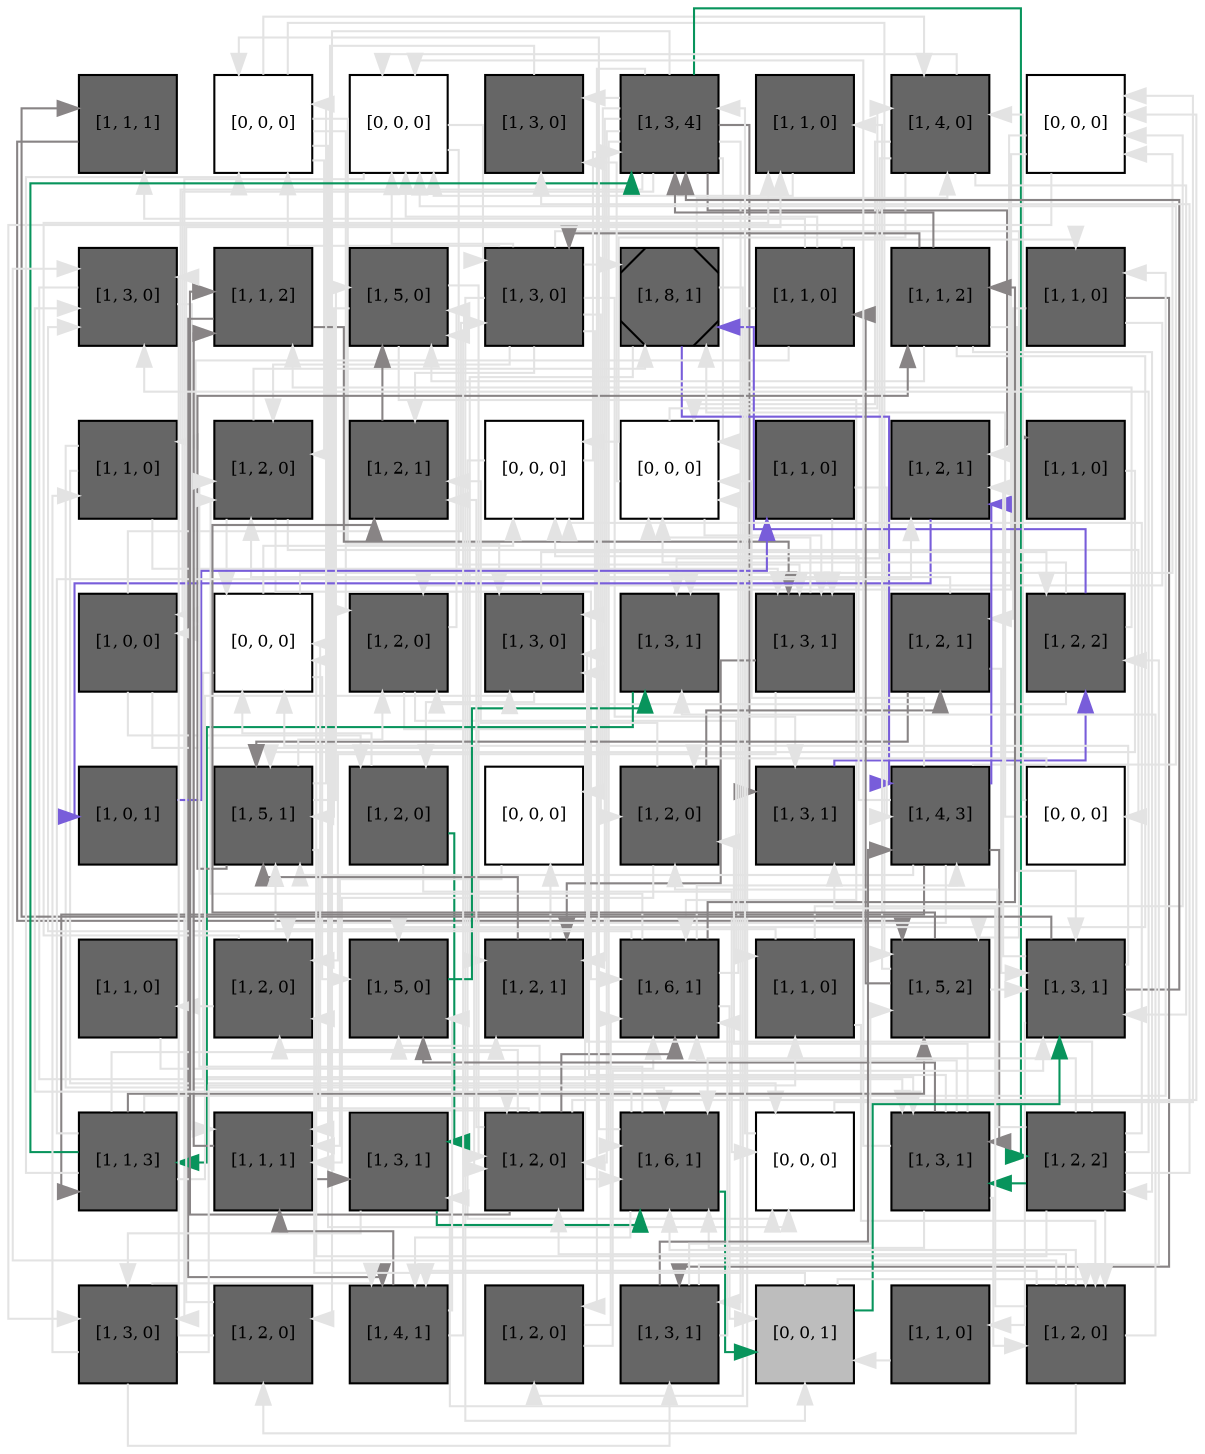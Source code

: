 digraph layout  {
rankdir=TB;
splines=ortho;
node [fixedsize=false, style=filled, width="0.6"];
edge [constraint=false];
0 [fillcolor="#666666", fontsize=8, label="[1, 1, 1]", shape=square, tooltip="name:  IgG ,\nin_degree: 2,\nout_degree: 1"];
1 [fillcolor="#FFFFFF", fontsize=8, label="[0, 0, 0]", shape=square, tooltip="name: None,\nin_degree: 4,\nout_degree: 6"];
2 [fillcolor="#FFFFFF", fontsize=8, label="[0, 0, 0]", shape=square, tooltip="name: None,\nin_degree: 6,\nout_degree: 3"];
3 [fillcolor="#666666", fontsize=8, label="[1, 3, 0]", shape=square, tooltip="name:  Th1II_Bacterium ,\nin_degree: 3,\nout_degree: 1"];
4 [fillcolor="#666666", fontsize=8, label="[1, 3, 4]", shape=square, tooltip="name:  MPI_Bacterium ,\nin_degree: 5,\nout_degree: 14"];
5 [fillcolor="#666666", fontsize=8, label="[1, 1, 0]", shape=square, tooltip="name:  TTSSII ,\nin_degree: 3,\nout_degree: 1"];
6 [fillcolor="#666666", fontsize=8, label="[1, 4, 0]", shape=square, tooltip="name:  IL12II ,\nin_degree: 4,\nout_degree: 5"];
7 [fillcolor="#FFFFFF", fontsize=8, label="[0, 0, 0]", shape=square, tooltip="name: None,\nin_degree: 4,\nout_degree: 3"];
8 [fillcolor="#666666", fontsize=8, label="[1, 3, 0]", shape=square, tooltip="name:  IgA_Bacterium ,\nin_degree: 5,\nout_degree: 2"];
9 [fillcolor="#666666", fontsize=8, label="[1, 1, 2]", shape=square, tooltip="name:  Oag ,\nin_degree: 3,\nout_degree: 2"];
10 [fillcolor="#666666", fontsize=8, label="[1, 5, 0]", shape=square, tooltip="name:  NE_TRetortaeformis ,\nin_degree: 5,\nout_degree: 3"];
11 [fillcolor="#666666", fontsize=8, label="[1, 3, 0]", shape=square, tooltip="name:  TTSSI ,\nin_degree: 3,\nout_degree: 10"];
12 [fillcolor="#666666", fontsize=8, label="[1, 8, 1]", shape=Msquare, tooltip="name:  IL4II ,\nin_degree: 4,\nout_degree: 4"];
13 [fillcolor="#666666", fontsize=8, label="[1, 1, 0]", shape=square, tooltip="name:  IL4I ,\nin_degree: 1,\nout_degree: 5"];
14 [fillcolor="#666666", fontsize=8, label="[1, 1, 2]", shape=square, tooltip="name:  DCI_TRetortaeformis ,\nin_degree: 2,\nout_degree: 6"];
15 [fillcolor="#666666", fontsize=8, label="[1, 1, 0]", shape=square, tooltip="name:  Th2I_TRetortaeformis ,\nin_degree: 2,\nout_degree: 3"];
16 [fillcolor="#666666", fontsize=8, label="[1, 1, 0]", shape=square, tooltip="name:  DCII_Bacterium ,\nin_degree: 2,\nout_degree: 3"];
17 [fillcolor="#666666", fontsize=8, label="[1, 2, 0]", shape=square, tooltip="name:  TEL ,\nin_degree: 5,\nout_degree: 4"];
18 [fillcolor="#666666", fontsize=8, label="[1, 2, 1]", shape=square, tooltip="name:  EC_TRetortaeformis ,\nin_degree: 4,\nout_degree: 1"];
19 [fillcolor="#FFFFFF", fontsize=8, label="[0, 0, 0]", shape=square, tooltip="name: None,\nin_degree: 4,\nout_degree: 2"];
20 [fillcolor="#FFFFFF", fontsize=8, label="[0, 0, 0]", shape=square, tooltip="name: None,\nin_degree: 6,\nout_degree: 3"];
21 [fillcolor="#666666", fontsize=8, label="[1, 1, 0]", shape=square, tooltip="name:  Th2I_Bacterium ,\nin_degree: 1,\nout_degree: 2"];
22 [fillcolor="#666666", fontsize=8, label="[1, 2, 1]", shape=square, tooltip="name:  DP ,\nin_degree: 4,\nout_degree: 1"];
23 [fillcolor="#666666", fontsize=8, label="[1, 1, 0]", shape=square, tooltip="name:  EC_Bacterium ,\nin_degree: 1,\nout_degree: 1"];
24 [fillcolor="#666666", fontsize=8, label="[1, 0, 0]", shape=square, tooltip="name:  IS ,\nin_degree: 2,\nout_degree: 3"];
25 [fillcolor="#FFFFFF", fontsize=8, label="[0, 0, 0]", shape=square, tooltip="name: None,\nin_degree: 5,\nout_degree: 4"];
26 [fillcolor="#666666", fontsize=8, label="[1, 2, 0]", shape=square, tooltip="name:  IL10I ,\nin_degree: 4,\nout_degree: 3"];
27 [fillcolor="#666666", fontsize=8, label="[1, 3, 0]", shape=square, tooltip="name:  Th1II_TRetortaeformis ,\nin_degree: 5,\nout_degree: 2"];
28 [fillcolor="#666666", fontsize=8, label="[1, 3, 1]", shape=square, tooltip="name:  IgE ,\nin_degree: 4,\nout_degree: 1"];
29 [fillcolor="#666666", fontsize=8, label="[1, 3, 1]", shape=square, tooltip="name:  TrII ,\nin_degree: 5,\nout_degree: 3"];
30 [fillcolor="#666666", fontsize=8, label="[1, 2, 1]", shape=square, tooltip="name:  EL ,\nin_degree: 2,\nout_degree: 3"];
31 [fillcolor="#666666", fontsize=8, label="[1, 2, 2]", shape=square, tooltip="name:  IL5 ,\nin_degree: 3,\nout_degree: 4"];
32 [fillcolor="#666666", fontsize=8, label="[1, 0, 1]", shape=square, tooltip="name: IS,\nin_degree: 1,\nout_degree: 1"];
33 [fillcolor="#666666", fontsize=8, label="[1, 5, 1]", shape=square, tooltip="name:  IFNg_Bacterium ,\nin_degree: 6,\nout_degree: 5"];
34 [fillcolor="#666666", fontsize=8, label="[1, 2, 0]", shape=square, tooltip="name:  BC_TRetortaeformis ,\nin_degree: 2,\nout_degree: 3"];
35 [fillcolor="#FFFFFF", fontsize=8, label="[0, 0, 0]", shape=square, tooltip="name: None,\nin_degree: 2,\nout_degree: 1"];
36 [fillcolor="#666666", fontsize=8, label="[1, 2, 0]", shape=square, tooltip="name:  IgG_Bacterium ,\nin_degree: 4,\nout_degree: 3"];
37 [fillcolor="#666666", fontsize=8, label="[1, 3, 1]", shape=square, tooltip="name:  Th2II_Bacterium ,\nin_degree: 3,\nout_degree: 1"];
38 [fillcolor="#666666", fontsize=8, label="[1, 4, 3]", shape=square, tooltip="name:  IL10I_Bacterium ,\nin_degree: 4,\nout_degree: 8"];
39 [fillcolor="#FFFFFF", fontsize=8, label="[0, 0, 0]", shape=square, tooltip="name: None,\nin_degree: 1,\nout_degree: 3"];
40 [fillcolor="#666666", fontsize=8, label="[1, 1, 0]", shape=square, tooltip="name:  TrI_Bacterium ,\nin_degree: 1,\nout_degree: 1"];
41 [fillcolor="#666666", fontsize=8, label="[1, 2, 0]", shape=square, tooltip="name:  TNE ,\nin_degree: 4,\nout_degree: 2"];
42 [fillcolor="#666666", fontsize=8, label="[1, 5, 0]", shape=square, tooltip="name:  IL13 ,\nin_degree: 5,\nout_degree: 1"];
43 [fillcolor="#666666", fontsize=8, label="[1, 2, 1]", shape=square, tooltip="name:  IgA_TRetortaeformis ,\nin_degree: 4,\nout_degree: 2"];
44 [fillcolor="#666666", fontsize=8, label="[1, 6, 1]", shape=square, tooltip="name:  PIC ,\nin_degree: 7,\nout_degree: 6"];
45 [fillcolor="#666666", fontsize=8, label="[1, 1, 0]", shape=square, tooltip="name:  Th1I_TRetortaeformis ,\nin_degree: 2,\nout_degree: 3"];
46 [fillcolor="#666666", fontsize=8, label="[1, 5, 2]", shape=square, tooltip="name:  AD ,\nin_degree: 5,\nout_degree: 4"];
47 [fillcolor="#666666", fontsize=8, label="[1, 3, 1]", shape=square, tooltip="name:  IFNgI ,\nin_degree: 6,\nout_degree: 5"];
48 [fillcolor="#666666", fontsize=8, label="[1, 1, 3]", shape=square, tooltip="name:  DCII_TRetortaeformis ,\nin_degree: 2,\nout_degree: 7"];
49 [fillcolor="#666666", fontsize=8, label="[1, 1, 1]", shape=square, tooltip="name:  Th1I_Bacterium ,\nin_degree: 5,\nout_degree: 2"];
50 [fillcolor="#666666", fontsize=8, label="[1, 3, 1]", shape=square, tooltip="name:  AgAb_Bacterium ,\nin_degree: 3,\nout_degree: 2"];
51 [fillcolor="#666666", fontsize=8, label="[1, 2, 0]", shape=square, tooltip="name:  Bb ,\nin_degree: 5,\nout_degree: 7"];
52 [fillcolor="#666666", fontsize=8, label="[1, 6, 1]", shape=square, tooltip="name:  AP ,\nin_degree: 7,\nout_degree: 5"];
53 [fillcolor="#FFFFFF", fontsize=8, label="[0, 0, 0]", shape=square, tooltip="name: None,\nin_degree: 4,\nout_degree: 2"];
54 [fillcolor="#666666", fontsize=8, label="[1, 3, 1]", shape=square, tooltip="name:  EL2 ,\nin_degree: 4,\nout_degree: 7"];
55 [fillcolor="#666666", fontsize=8, label="[1, 2, 2]", shape=square, tooltip="name:  T0 ,\nin_degree: 2,\nout_degree: 9"];
56 [fillcolor="#666666", fontsize=8, label="[1, 3, 0]", shape=square, tooltip="name:  DCI_Bacterium ,\nin_degree: 3,\nout_degree: 4"];
57 [fillcolor="#666666", fontsize=8, label="[1, 2, 0]", shape=square, tooltip="name:  BC_Bacterium ,\nin_degree: 2,\nout_degree: 2"];
58 [fillcolor="#666666", fontsize=8, label="[1, 4, 1]", shape=square, tooltip="name:  Cb ,\nin_degree: 4,\nout_degree: 3"];
59 [fillcolor="#666666", fontsize=8, label="[1, 2, 0]", shape=square, tooltip="name:  IFNgII ,\nin_degree: 2,\nout_degree: 2"];
60 [fillcolor="#666666", fontsize=8, label="[1, 3, 1]", shape=square, tooltip="name:  Th2II_TRetortaeformis ,\nin_degree: 3,\nout_degree: 4"];
61 [fillcolor="#bdbdbd", fontsize=8, label="[0, 0, 1]", shape=square, tooltip="name: None,\nin_degree: 4,\nout_degree: 3"];
62 [fillcolor="#666666", fontsize=8, label="[1, 1, 0]", shape=square, tooltip="name:  NE_Bacterium ,\nin_degree: 1,\nout_degree: 1"];
63 [fillcolor="#666666", fontsize=8, label="[1, 2, 0]", shape=square, tooltip="name:  PH ,\nin_degree: 4,\nout_degree: 7"];
0 -> 46  [color="#888485", style="penwidth(0.1)", tooltip="47( IFNgI ) to 10( NE_TRetortaeformis )", weight=1];
1 -> 27  [color=grey89, style="penwidth(0.1)", tooltip=" ", weight=1];
1 -> 17  [color=grey89, style="penwidth(0.1)", tooltip=" ", weight=1];
1 -> 53  [color=grey89, style="penwidth(0.1)", tooltip=" ", weight=1];
1 -> 6  [color=grey89, style="penwidth(0.1)", tooltip=" ", weight=1];
1 -> 26  [color=grey89, style="penwidth(0.1)", tooltip=" ", weight=1];
1 -> 46  [color=grey89, style="penwidth(0.1)", tooltip=" ", weight=1];
2 -> 29  [color=grey89, style="penwidth(0.1)", tooltip=" ", weight=1];
2 -> 56  [color=grey89, style="penwidth(0.1)", tooltip=" ", weight=1];
2 -> 11  [color=grey89, style="penwidth(0.1)", tooltip=" ", weight=1];
3 -> 49  [color=grey89, style="penwidth(0.1)", tooltip=" ", weight=1];
4 -> 43  [color=grey89, style="penwidth(0.1)", tooltip=" ", weight=1];
4 -> 51  [color=grey89, style="penwidth(0.1)", tooltip=" ", weight=1];
4 -> 37  [color="#888485", style="penwidth(0.1)", tooltip="47( IFNgI ) to 12( IL4II )", weight=1];
4 -> 55  [color="#08945C", style="penwidth(0.1)", tooltip="42( IL13 ) to 54( EL2 )", weight=1];
4 -> 57  [color=grey89, style="penwidth(0.1)", tooltip=" ", weight=1];
4 -> 20  [color=grey89, style="penwidth(0.1)", tooltip=" ", weight=1];
4 -> 52  [color=grey89, style="penwidth(0.1)", tooltip=" ", weight=1];
4 -> 35  [color=grey89, style="penwidth(0.1)", tooltip=" ", weight=1];
4 -> 3  [color=grey89, style="penwidth(0.1)", tooltip=" ", weight=1];
4 -> 59  [color=grey89, style="penwidth(0.1)", tooltip=" ", weight=1];
4 -> 16  [color=grey89, style="penwidth(0.1)", tooltip=" ", weight=1];
4 -> 60  [color=grey89, style="penwidth(0.1)", tooltip=" ", weight=1];
4 -> 24  [color=grey89, style="penwidth(0.1)", tooltip=" ", weight=1];
4 -> 23  [color="#888485", style="penwidth(0.1)", tooltip="51( Bb ) to 23( EC_Bacterium )", weight=1];
5 -> 2  [color=grey89, style="penwidth(0.1)", tooltip=" ", weight=1];
6 -> 19  [color=grey89, style="penwidth(0.1)", tooltip=" ", weight=1];
6 -> 28  [color=grey89, style="penwidth(0.1)", tooltip=" ", weight=1];
6 -> 2  [color=grey89, style="penwidth(0.1)", tooltip=" ", weight=1];
6 -> 20  [color=grey89, style="penwidth(0.1)", tooltip=" ", weight=1];
6 -> 47  [color=grey89, style="penwidth(0.1)", tooltip=" ", weight=1];
7 -> 28  [color=grey89, style="penwidth(0.1)", tooltip=" ", weight=1];
7 -> 56  [color=grey89, style="penwidth(0.1)", tooltip=" ", weight=1];
7 -> 22  [color=grey89, style="penwidth(0.1)", tooltip=" ", weight=1];
8 -> 49  [color=grey89, style="penwidth(0.1)", tooltip=" ", weight=1];
8 -> 54  [color=grey89, style="penwidth(0.1)", tooltip=" ", weight=1];
9 -> 29  [color="#888485", style="penwidth(0.1)", tooltip="49( Th1I_Bacterium ) to 33( IFNg_Bacterium )", weight=1];
9 -> 58  [color="#888485", style="penwidth(0.1)", tooltip="51( Bb ) to 50( AgAb_Bacterium )", weight=1];
10 -> 51  [color=grey89, style="penwidth(0.1)", tooltip=" ", weight=1];
10 -> 33  [color=grey89, style="penwidth(0.1)", tooltip=" ", weight=1];
10 -> 44  [color=grey89, style="penwidth(0.1)", tooltip=" ", weight=1];
11 -> 36  [color=grey89, style="penwidth(0.1)", tooltip=" ", weight=1];
11 -> 2  [color=grey89, style="penwidth(0.1)", tooltip=" ", weight=1];
11 -> 17  [color=grey89, style="penwidth(0.1)", tooltip=" ", weight=1];
11 -> 1  [color=grey89, style="penwidth(0.1)", tooltip=" ", weight=1];
11 -> 27  [color=grey89, style="penwidth(0.1)", tooltip=" ", weight=1];
11 -> 61  [color=grey89, style="penwidth(0.1)", tooltip=" ", weight=1];
11 -> 46  [color=grey89, style="penwidth(0.1)", tooltip=" ", weight=1];
11 -> 12  [color=grey89, style="penwidth(0.1)", tooltip=" ", weight=1];
11 -> 18  [color=grey89, style="penwidth(0.1)", tooltip=" ", weight=1];
11 -> 37  [color=grey89, style="penwidth(0.1)", tooltip=" ", weight=1];
12 -> 38  [color="#785DDA", style="penwidth(0.1)", tooltip="37( Th2II_Bacterium ) to 21( Th2I_Bacterium )", weight=1];
12 -> 59  [color=grey89, style="penwidth(0.1)", tooltip=" ", weight=1];
12 -> 6  [color=grey89, style="penwidth(0.1)", tooltip=" ", weight=1];
12 -> 43  [color=grey89, style="penwidth(0.1)", tooltip=" ", weight=1];
13 -> 24  [color=grey89, style="penwidth(0.1)", tooltip=" ", weight=1];
13 -> 0  [color=grey89, style="penwidth(0.1)", tooltip=" ", weight=1];
13 -> 2  [color=grey89, style="penwidth(0.1)", tooltip=" ", weight=1];
13 -> 15  [color=grey89, style="penwidth(0.1)", tooltip=" ", weight=1];
13 -> 50  [color=grey89, style="penwidth(0.1)", tooltip=" ", weight=1];
14 -> 11  [color="#888485", style="penwidth(0.1)", tooltip="36( IgG_Bacterium ) to 11( TTSSI )", weight=1];
14 -> 4  [color="#888485", style="penwidth(0.1)", tooltip="51( Bb ) to 23( EC_Bacterium )", weight=1];
14 -> 42  [color=grey89, style="penwidth(0.1)", tooltip=" ", weight=1];
14 -> 55  [color=grey89, style="penwidth(0.1)", tooltip=" ", weight=1];
14 -> 47  [color=grey89, style="penwidth(0.1)", tooltip=" ", weight=1];
14 -> 10  [color=grey89, style="penwidth(0.1)", tooltip=" ", weight=1];
15 -> 60  [color="#888485", style="penwidth(0.1)", tooltip="15( Th2I_TRetortaeformis ) to 42( IL13 )", weight=1];
15 -> 30  [color=grey89, style="penwidth(0.1)", tooltip=" ", weight=1];
15 -> 26  [color=grey89, style="penwidth(0.1)", tooltip=" ", weight=1];
16 -> 52  [color=grey89, style="penwidth(0.1)", tooltip=" ", weight=1];
16 -> 29  [color=grey89, style="penwidth(0.1)", tooltip=" ", weight=1];
16 -> 53  [color=grey89, style="penwidth(0.1)", tooltip=" ", weight=1];
17 -> 39  [color=grey89, style="penwidth(0.1)", tooltip=" ", weight=1];
17 -> 12  [color=grey89, style="penwidth(0.1)", tooltip=" ", weight=1];
17 -> 44  [color=grey89, style="penwidth(0.1)", tooltip=" ", weight=1];
17 -> 25  [color=grey89, style="penwidth(0.1)", tooltip=" ", weight=1];
18 -> 10  [color="#888485", style="penwidth(0.1)", tooltip="47( IFNgI ) to 10( NE_TRetortaeformis )", weight=1];
19 -> 53  [color=grey89, style="penwidth(0.1)", tooltip=" ", weight=1];
19 -> 4  [color=grey89, style="penwidth(0.1)", tooltip=" ", weight=1];
20 -> 29  [color=grey89, style="penwidth(0.1)", tooltip=" ", weight=1];
20 -> 6  [color=grey89, style="penwidth(0.1)", tooltip=" ", weight=1];
20 -> 3  [color=grey89, style="penwidth(0.1)", tooltip=" ", weight=1];
21 -> 38  [color=grey89, style="penwidth(0.1)", tooltip=" ", weight=1];
21 -> 29  [color=grey89, style="penwidth(0.1)", tooltip=" ", weight=1];
22 -> 32  [color="#785DDA", style="penwidth(0.1)", tooltip="37( Th2II_Bacterium ) to 21( Th2I_Bacterium )", weight=1];
23 -> 33  [color=grey89, style="penwidth(0.1)", tooltip=" ", weight=1];
24 -> 34  [color=grey89, style="penwidth(0.1)", tooltip=" ", weight=1];
24 -> 51  [color=grey89, style="penwidth(0.1)", tooltip=" ", weight=1];
24 -> 11  [color=grey89, style="penwidth(0.1)", tooltip=" ", weight=1];
25 -> 19  [color=grey89, style="penwidth(0.1)", tooltip=" ", weight=1];
25 -> 42  [color=grey89, style="penwidth(0.1)", tooltip=" ", weight=1];
25 -> 54  [color=grey89, style="penwidth(0.1)", tooltip=" ", weight=1];
25 -> 7  [color=grey89, style="penwidth(0.1)", tooltip=" ", weight=1];
26 -> 52  [color=grey89, style="penwidth(0.1)", tooltip=" ", weight=1];
26 -> 10  [color=grey89, style="penwidth(0.1)", tooltip=" ", weight=1];
26 -> 45  [color=grey89, style="penwidth(0.1)", tooltip=" ", weight=1];
27 -> 31  [color=grey89, style="penwidth(0.1)", tooltip=" ", weight=1];
27 -> 34  [color=grey89, style="penwidth(0.1)", tooltip=" ", weight=1];
28 -> 48  [color="#08945C", style="penwidth(0.1)", tooltip="42( IL13 ) to 54( EL2 )", weight=1];
29 -> 41  [color=grey89, style="penwidth(0.1)", tooltip=" ", weight=1];
29 -> 20  [color=grey89, style="penwidth(0.1)", tooltip=" ", weight=1];
29 -> 43  [color="#888485", style="penwidth(0.1)", tooltip="49( Th1I_Bacterium ) to 33( IFNg_Bacterium )", weight=1];
30 -> 47  [color=grey89, style="penwidth(0.1)", tooltip=" ", weight=1];
30 -> 33  [color="#888485", style="penwidth(0.1)", tooltip="36( IgG_Bacterium ) to 11( TTSSI )", weight=1];
30 -> 17  [color=grey89, style="penwidth(0.1)", tooltip=" ", weight=1];
31 -> 26  [color=grey89, style="penwidth(0.1)", tooltip=" ", weight=1];
31 -> 9  [color=grey89, style="penwidth(0.1)", tooltip=" ", weight=1];
31 -> 20  [color=grey89, style="penwidth(0.1)", tooltip=" ", weight=1];
31 -> 12  [color="#785DDA", style="penwidth(0.1)", tooltip="37( Th2II_Bacterium ) to 21( Th2I_Bacterium )", weight=1];
32 -> 21  [color="#785DDA", style="penwidth(0.1)", tooltip="37( Th2II_Bacterium ) to 21( Th2I_Bacterium )", weight=1];
33 -> 10  [color=grey89, style="penwidth(0.1)", tooltip=" ", weight=1];
33 -> 26  [color=grey89, style="penwidth(0.1)", tooltip=" ", weight=1];
33 -> 14  [color="#888485", style="penwidth(0.1)", tooltip="36( IgG_Bacterium ) to 11( TTSSI )", weight=1];
33 -> 51  [color=grey89, style="penwidth(0.1)", tooltip=" ", weight=1];
33 -> 1  [color=grey89, style="penwidth(0.1)", tooltip=" ", weight=1];
34 -> 50  [color="#08945C", style="penwidth(0.1)", tooltip="34( BC_TRetortaeformis ) to 0( IgG )", weight=1];
34 -> 25  [color=grey89, style="penwidth(0.1)", tooltip=" ", weight=1];
34 -> 53  [color=grey89, style="penwidth(0.1)", tooltip=" ", weight=1];
35 -> 49  [color=grey89, style="penwidth(0.1)", tooltip=" ", weight=1];
36 -> 30  [color="#888485", style="penwidth(0.1)", tooltip="36( IgG_Bacterium ) to 11( TTSSI )", weight=1];
36 -> 18  [color=grey89, style="penwidth(0.1)", tooltip=" ", weight=1];
36 -> 49  [color=grey89, style="penwidth(0.1)", tooltip=" ", weight=1];
37 -> 31  [color="#785DDA", style="penwidth(0.1)", tooltip="37( Th2II_Bacterium ) to 21( Th2I_Bacterium )", weight=1];
38 -> 48  [color="#888485", style="penwidth(0.1)", tooltip="12( IL4II ) to 13( IL4I )", weight=1];
38 -> 54  [color="#888485", style="penwidth(0.1)", tooltip="15( Th2I_TRetortaeformis ) to 42( IL13 )", weight=1];
38 -> 2  [color=grey89, style="penwidth(0.1)", tooltip=" ", weight=1];
38 -> 22  [color="#785DDA", style="penwidth(0.1)", tooltip="37( Th2II_Bacterium ) to 21( Th2I_Bacterium )", weight=1];
38 -> 19  [color=grey89, style="penwidth(0.1)", tooltip=" ", weight=1];
38 -> 33  [color=grey89, style="penwidth(0.1)", tooltip=" ", weight=1];
38 -> 20  [color=grey89, style="penwidth(0.1)", tooltip=" ", weight=1];
38 -> 41  [color=grey89, style="penwidth(0.1)", tooltip=" ", weight=1];
39 -> 6  [color=grey89, style="penwidth(0.1)", tooltip=" ", weight=1];
39 -> 12  [color=grey89, style="penwidth(0.1)", tooltip=" ", weight=1];
39 -> 36  [color=grey89, style="penwidth(0.1)", tooltip=" ", weight=1];
40 -> 44  [color=grey89, style="penwidth(0.1)", tooltip=" ", weight=1];
41 -> 40  [color=grey89, style="penwidth(0.1)", tooltip=" ", weight=1];
41 -> 5  [color=grey89, style="penwidth(0.1)", tooltip=" ", weight=1];
42 -> 28  [color="#08945C", style="penwidth(0.1)", tooltip="42( IL13 ) to 54( EL2 )", weight=1];
43 -> 33  [color="#888485", style="penwidth(0.1)", tooltip="49( Th1I_Bacterium ) to 33( IFNg_Bacterium )", weight=1];
43 -> 35  [color=grey89, style="penwidth(0.1)", tooltip=" ", weight=1];
44 -> 14  [color="#888485", style="penwidth(0.1)", tooltip="51( Bb ) to 23( EC_Bacterium )", weight=1];
44 -> 17  [color=grey89, style="penwidth(0.1)", tooltip=" ", weight=1];
44 -> 38  [color=grey89, style="penwidth(0.1)", tooltip=" ", weight=1];
44 -> 20  [color=grey89, style="penwidth(0.1)", tooltip=" ", weight=1];
44 -> 8  [color=grey89, style="penwidth(0.1)", tooltip=" ", weight=1];
44 -> 61  [color=grey89, style="penwidth(0.1)", tooltip=" ", weight=1];
45 -> 63  [color=grey89, style="penwidth(0.1)", tooltip=" ", weight=1];
45 -> 7  [color=grey89, style="penwidth(0.1)", tooltip=" ", weight=1];
45 -> 33  [color=grey89, style="penwidth(0.1)", tooltip=" ", weight=1];
46 -> 13  [color="#888485", style="penwidth(0.1)", tooltip="12( IL4II ) to 13( IL4I )", weight=1];
46 -> 5  [color=grey89, style="penwidth(0.1)", tooltip=" ", weight=1];
46 -> 47  [color=grey89, style="penwidth(0.1)", tooltip=" ", weight=1];
46 -> 18  [color="#888485", style="penwidth(0.1)", tooltip="47( IFNgI ) to 10( NE_TRetortaeformis )", weight=1];
47 -> 0  [color="#888485", style="penwidth(0.1)", tooltip="47( IFNgI ) to 10( NE_TRetortaeformis )", weight=1];
47 -> 4  [color="#888485", style="penwidth(0.1)", tooltip="47( IFNgI ) to 12( IL4II )", weight=1];
47 -> 62  [color=grey89, style="penwidth(0.1)", tooltip=" ", weight=1];
47 -> 22  [color=grey89, style="penwidth(0.1)", tooltip=" ", weight=1];
47 -> 25  [color=grey89, style="penwidth(0.1)", tooltip=" ", weight=1];
48 -> 4  [color="#08945C", style="penwidth(0.1)", tooltip="42( IL13 ) to 54( EL2 )", weight=1];
48 -> 27  [color=grey89, style="penwidth(0.1)", tooltip=" ", weight=1];
48 -> 15  [color=grey89, style="penwidth(0.1)", tooltip=" ", weight=1];
48 -> 1  [color=grey89, style="penwidth(0.1)", tooltip=" ", weight=1];
48 -> 46  [color="#888485", style="penwidth(0.1)", tooltip="12( IL4II ) to 13( IL4I )", weight=1];
48 -> 22  [color=grey89, style="penwidth(0.1)", tooltip=" ", weight=1];
48 -> 43  [color=grey89, style="penwidth(0.1)", tooltip=" ", weight=1];
49 -> 9  [color="#888485", style="penwidth(0.1)", tooltip="49( Th1I_Bacterium ) to 33( IFNg_Bacterium )", weight=1];
49 -> 50  [color="#888485", style="penwidth(0.1)", tooltip="51( Bb ) to 50( AgAb_Bacterium )", weight=1];
50 -> 56  [color=grey89, style="penwidth(0.1)", tooltip=" ", weight=1];
50 -> 52  [color="#08945C", style="penwidth(0.1)", tooltip="34( BC_TRetortaeformis ) to 0( IgG )", weight=1];
51 -> 7  [color=grey89, style="penwidth(0.1)", tooltip=" ", weight=1];
51 -> 42  [color=grey89, style="penwidth(0.1)", tooltip=" ", weight=1];
51 -> 18  [color=grey89, style="penwidth(0.1)", tooltip=" ", weight=1];
51 -> 9  [color="#888485", style="penwidth(0.1)", tooltip="51( Bb ) to 50( AgAb_Bacterium )", weight=1];
51 -> 41  [color=grey89, style="penwidth(0.1)", tooltip=" ", weight=1];
51 -> 44  [color="#888485", style="penwidth(0.1)", tooltip="51( Bb ) to 23( EC_Bacterium )", weight=1];
51 -> 25  [color=grey89, style="penwidth(0.1)", tooltip=" ", weight=1];
52 -> 58  [color=grey89, style="penwidth(0.1)", tooltip=" ", weight=1];
52 -> 17  [color=grey89, style="penwidth(0.1)", tooltip=" ", weight=1];
52 -> 8  [color=grey89, style="penwidth(0.1)", tooltip=" ", weight=1];
52 -> 1  [color=grey89, style="penwidth(0.1)", tooltip=" ", weight=1];
52 -> 61  [color="#08945C", style="penwidth(0.1)", tooltip="34( BC_TRetortaeformis ) to 0( IgG )", weight=1];
53 -> 7  [color=grey89, style="penwidth(0.1)", tooltip=" ", weight=1];
53 -> 4  [color=grey89, style="penwidth(0.1)", tooltip=" ", weight=1];
54 -> 27  [color=grey89, style="penwidth(0.1)", tooltip=" ", weight=1];
54 -> 2  [color=grey89, style="penwidth(0.1)", tooltip=" ", weight=1];
54 -> 52  [color=grey89, style="penwidth(0.1)", tooltip=" ", weight=1];
54 -> 44  [color=grey89, style="penwidth(0.1)", tooltip=" ", weight=1];
54 -> 42  [color="#888485", style="penwidth(0.1)", tooltip="15( Th2I_TRetortaeformis ) to 42( IL13 )", weight=1];
54 -> 36  [color=grey89, style="penwidth(0.1)", tooltip=" ", weight=1];
54 -> 63  [color=grey89, style="penwidth(0.1)", tooltip=" ", weight=1];
55 -> 3  [color=grey89, style="penwidth(0.1)", tooltip=" ", weight=1];
55 -> 25  [color=grey89, style="penwidth(0.1)", tooltip=" ", weight=1];
55 -> 19  [color=grey89, style="penwidth(0.1)", tooltip=" ", weight=1];
55 -> 52  [color=grey89, style="penwidth(0.1)", tooltip=" ", weight=1];
55 -> 8  [color=grey89, style="penwidth(0.1)", tooltip=" ", weight=1];
55 -> 63  [color=grey89, style="penwidth(0.1)", tooltip=" ", weight=1];
55 -> 54  [color="#08945C", style="penwidth(0.1)", tooltip="42( IL13 ) to 54( EL2 )", weight=1];
55 -> 27  [color=grey89, style="penwidth(0.1)", tooltip=" ", weight=1];
55 -> 36  [color=grey89, style="penwidth(0.1)", tooltip=" ", weight=1];
56 -> 45  [color=grey89, style="penwidth(0.1)", tooltip=" ", weight=1];
56 -> 16  [color=grey89, style="penwidth(0.1)", tooltip=" ", weight=1];
56 -> 60  [color=grey89, style="penwidth(0.1)", tooltip=" ", weight=1];
56 -> 58  [color=grey89, style="penwidth(0.1)", tooltip=" ", weight=1];
57 -> 8  [color=grey89, style="penwidth(0.1)", tooltip=" ", weight=1];
57 -> 5  [color=grey89, style="penwidth(0.1)", tooltip=" ", weight=1];
58 -> 10  [color=grey89, style="penwidth(0.1)", tooltip=" ", weight=1];
58 -> 49  [color="#888485", style="penwidth(0.1)", tooltip="51( Bb ) to 50( AgAb_Bacterium )", weight=1];
58 -> 42  [color=grey89, style="penwidth(0.1)", tooltip=" ", weight=1];
59 -> 47  [color=grey89, style="penwidth(0.1)", tooltip=" ", weight=1];
59 -> 44  [color=grey89, style="penwidth(0.1)", tooltip=" ", weight=1];
60 -> 46  [color=grey89, style="penwidth(0.1)", tooltip=" ", weight=1];
60 -> 38  [color="#888485", style="penwidth(0.1)", tooltip="15( Th2I_TRetortaeformis ) to 42( IL13 )", weight=1];
60 -> 31  [color=grey89, style="penwidth(0.1)", tooltip=" ", weight=1];
60 -> 44  [color=grey89, style="penwidth(0.1)", tooltip=" ", weight=1];
61 -> 47  [color="#08945C", style="penwidth(0.1)", tooltip="34( BC_TRetortaeformis ) to 0( IgG )", weight=1];
61 -> 63  [color=grey89, style="penwidth(0.1)", tooltip=" ", weight=1];
61 -> 41  [color=grey89, style="penwidth(0.1)", tooltip=" ", weight=1];
62 -> 61  [color=grey89, style="penwidth(0.1)", tooltip=" ", weight=1];
63 -> 37  [color=grey89, style="penwidth(0.1)", tooltip=" ", weight=1];
63 -> 51  [color=grey89, style="penwidth(0.1)", tooltip=" ", weight=1];
63 -> 52  [color=grey89, style="penwidth(0.1)", tooltip=" ", weight=1];
63 -> 28  [color=grey89, style="penwidth(0.1)", tooltip=" ", weight=1];
63 -> 58  [color=grey89, style="penwidth(0.1)", tooltip=" ", weight=1];
63 -> 8  [color=grey89, style="penwidth(0.1)", tooltip=" ", weight=1];
63 -> 57  [color=grey89, style="penwidth(0.1)", tooltip=" ", weight=1];
edge [constraint=true, style=invis];

0 -> 8 -> 16 -> 24 -> 32 -> 40 -> 48 -> 56;
1 -> 9 -> 17 -> 25 -> 33 -> 41 -> 49 -> 57;
2 -> 10 -> 18 -> 26 -> 34 -> 42 -> 50 -> 58;
3 -> 11 -> 19 -> 27 -> 35 -> 43 -> 51 -> 59;
4 -> 12 -> 20 -> 28 -> 36 -> 44 -> 52 -> 60;
5 -> 13 -> 21 -> 29 -> 37 -> 45 -> 53 -> 61;
6 -> 14 -> 22 -> 30 -> 38 -> 46 -> 54 -> 62;
7 -> 15 -> 23 -> 31 -> 39 -> 47 -> 55 -> 63;
rank = same {0 -> 1 -> 2 -> 3 -> 4 -> 5 -> 6 -> 7};
rank = same {8 -> 9 -> 10 -> 11 -> 12 -> 13 -> 14 -> 15};
rank = same {16 -> 17 -> 18 -> 19 -> 20 -> 21 -> 22 -> 23};
rank = same {24 -> 25 -> 26 -> 27 -> 28 -> 29 -> 30 -> 31};
rank = same {32 -> 33 -> 34 -> 35 -> 36 -> 37 -> 38 -> 39};
rank = same {40 -> 41 -> 42 -> 43 -> 44 -> 45 -> 46 -> 47};
rank = same {48 -> 49 -> 50 -> 51 -> 52 -> 53 -> 54 -> 55};
rank = same {56 -> 57 -> 58 -> 59 -> 60 -> 61 -> 62 -> 63};
}